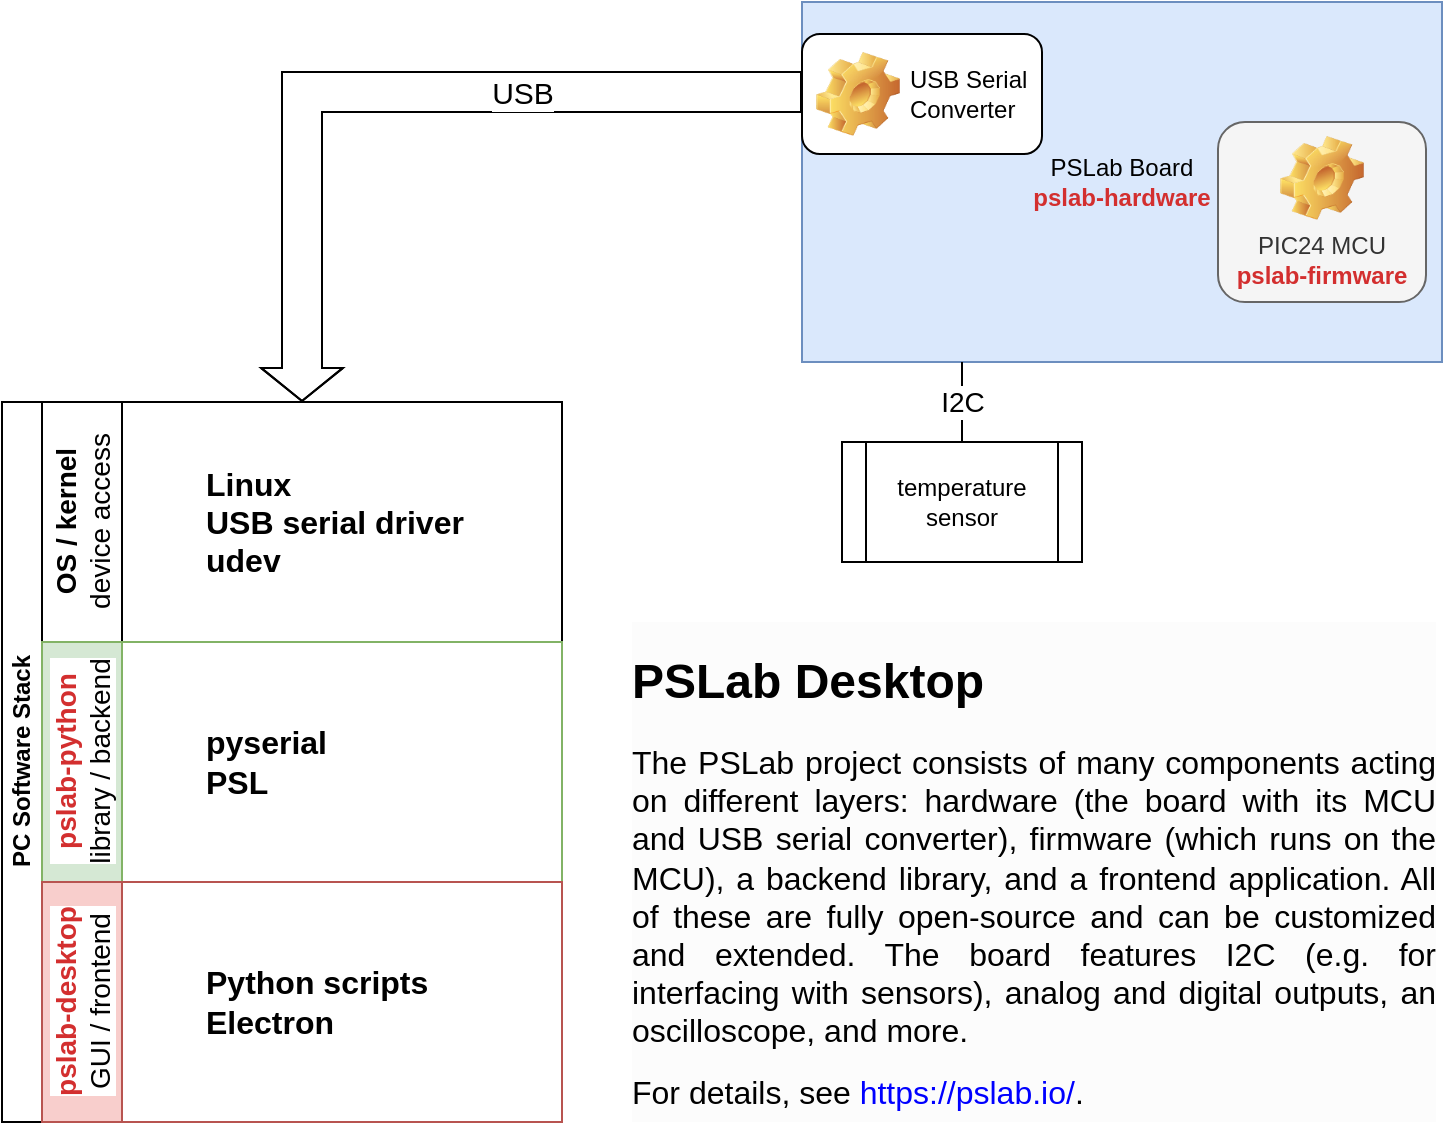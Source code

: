 <mxfile version="13.5.1" type="device"><diagram name="Page-1" id="c7558073-3199-34d8-9f00-42111426c3f3"><mxGraphModel dx="1152" dy="688" grid="1" gridSize="10" guides="1" tooltips="1" connect="1" arrows="1" fold="1" page="1" pageScale="1" pageWidth="760" pageHeight="760" background="#ffffff" math="0" shadow="0"><root><mxCell id="0"/><mxCell id="1" parent="0"/><mxCell id="vgQ-qvqRgSqM61bS1nSY-115" value="" style="group;" vertex="1" connectable="0" parent="1"><mxGeometry x="420" y="100" width="320" height="180" as="geometry"/></mxCell><mxCell id="vgQ-qvqRgSqM61bS1nSY-97" value="PSLab Board&lt;br&gt;&lt;b&gt;&lt;font color=&quot;#d32f2f&quot;&gt;pslab-hardware&lt;/font&gt;&lt;/b&gt;" style="whiteSpace=wrap;html=1;fillColor=#dae8fc;strokeColor=#6c8ebf;" vertex="1" parent="vgQ-qvqRgSqM61bS1nSY-115"><mxGeometry width="320" height="180" as="geometry"/></mxCell><mxCell id="vgQ-qvqRgSqM61bS1nSY-99" value="&lt;span style=&quot;font-weight: normal&quot;&gt;USB Serial Converter&lt;/span&gt;" style="label;whiteSpace=wrap;html=1;image=img/clipart/Gear_128x128.png;" vertex="1" parent="vgQ-qvqRgSqM61bS1nSY-115"><mxGeometry y="16" width="120" height="60" as="geometry"/></mxCell><mxCell id="vgQ-qvqRgSqM61bS1nSY-100" value="&lt;span style=&quot;font-weight: normal&quot;&gt;PIC24 MCU&lt;/span&gt;&lt;br&gt;&lt;font color=&quot;#d32f2f&quot;&gt;pslab-firmware&lt;/font&gt;" style="label;whiteSpace=wrap;html=1;align=center;verticalAlign=bottom;spacingLeft=0;spacingBottom=4;imageAlign=center;imageVerticalAlign=top;image=img/clipart/Gear_128x128.png;fillColor=#f5f5f5;strokeColor=#666666;fontColor=#333333;" vertex="1" parent="vgQ-qvqRgSqM61bS1nSY-115"><mxGeometry x="208" y="60" width="104" height="90" as="geometry"/></mxCell><mxCell id="vgQ-qvqRgSqM61bS1nSY-118" value="&lt;h1&gt;PSLab Desktop&lt;/h1&gt;&lt;p style=&quot;text-align: justify&quot;&gt;&lt;span style=&quot;font-size: 16px&quot;&gt;The PSLab project consists of many components acting on different layers: hardware (the board with its MCU and USB serial converter), firmware (which runs on the MCU), a backend library, and a frontend application. All of these are fully open-source and can be customized and extended. The board features I2C (e.g. for interfacing with sensors), analog and digital outputs, an oscilloscope, and more.&lt;/span&gt;&lt;/p&gt;&lt;p&gt;&lt;span style=&quot;font-size: 16px&quot;&gt;For details, see &lt;font color=&quot;#0000ff&quot;&gt;https://pslab.io/&lt;/font&gt;.&lt;/span&gt;&lt;/p&gt;" style="text;html=1;strokeColor=none;fillColor=none;spacing=5;spacingTop=-20;whiteSpace=wrap;overflow=hidden;labelBackgroundColor=#FCFCFC;" vertex="1" parent="1"><mxGeometry x="330" y="420" width="410" height="240" as="geometry"/></mxCell><mxCell id="vgQ-qvqRgSqM61bS1nSY-117" value="&lt;font style=&quot;font-size: 15px&quot;&gt;USB&lt;/font&gt;" style="edgeStyle=orthogonalEdgeStyle;rounded=0;orthogonalLoop=1;jettySize=auto;html=1;exitX=0;exitY=0.25;exitDx=0;exitDy=0;shape=flexArrow;entryX=0.5;entryY=0;entryDx=0;entryDy=0;width=20;endSize=5.186;fontSize=15;horizontal=1;verticalAlign=middle;labelBorderColor=none;fillColor=#ffffff;" edge="1" parent="1" source="vgQ-qvqRgSqM61bS1nSY-97" target="vgQ-qvqRgSqM61bS1nSY-102"><mxGeometry x="-0.309" relative="1" as="geometry"><mxPoint x="220" y="300" as="targetPoint"/><mxPoint as="offset"/></mxGeometry></mxCell><mxCell id="vgQ-qvqRgSqM61bS1nSY-119" value="temperature sensor" style="shape=process;whiteSpace=wrap;html=1;backgroundOutline=1;" vertex="1" parent="1"><mxGeometry x="440" y="320" width="120" height="60" as="geometry"/></mxCell><mxCell id="vgQ-qvqRgSqM61bS1nSY-120" value="I2C" style="endArrow=none;html=1;entryX=0.25;entryY=1;entryDx=0;entryDy=0;exitX=0.5;exitY=0;exitDx=0;exitDy=0;fontSize=14;" edge="1" parent="1" source="vgQ-qvqRgSqM61bS1nSY-119" target="vgQ-qvqRgSqM61bS1nSY-97"><mxGeometry width="50" height="50" relative="1" as="geometry"><mxPoint x="480" y="340" as="sourcePoint"/><mxPoint x="490" y="290" as="targetPoint"/></mxGeometry></mxCell><mxCell id="vgQ-qvqRgSqM61bS1nSY-101" value="PC Software Stack" style="swimlane;html=1;childLayout=stackLayout;resizeParent=1;resizeParentMax=0;horizontal=0;startSize=20;horizontalStack=0;labelBackgroundColor=#FFFFFF;" vertex="1" parent="1"><mxGeometry x="20" y="300" width="280" height="360" as="geometry"><mxRectangle x="100" y="280" width="30" height="130" as="alternateBounds"/></mxGeometry></mxCell><mxCell id="vgQ-qvqRgSqM61bS1nSY-102" value="&lt;font style=&quot;font-size: 14px&quot;&gt;OS / kernel&lt;br&gt;&lt;span style=&quot;font-weight: normal&quot;&gt;device access&lt;/span&gt;&lt;/font&gt;" style="swimlane;html=1;startSize=40;horizontal=0;labelBackgroundColor=#ffffff;labelBorderColor=none;" vertex="1" parent="vgQ-qvqRgSqM61bS1nSY-101"><mxGeometry x="20" width="260" height="120" as="geometry"/></mxCell><mxCell id="vgQ-qvqRgSqM61bS1nSY-105" value="&lt;b style=&quot;font-size: 16px&quot;&gt;&lt;font style=&quot;font-size: 16px&quot;&gt;Linux&lt;br&gt;USB serial driver&lt;br&gt;&lt;/font&gt;&lt;/b&gt;&lt;div style=&quot;font-size: 16px&quot;&gt;&lt;span&gt;&lt;b&gt;&lt;font style=&quot;font-size: 16px&quot;&gt;udev&lt;/font&gt;&lt;/b&gt;&lt;/span&gt;&lt;/div&gt;" style="text;html=1;align=left;verticalAlign=middle;resizable=0;points=[];autosize=1;labelBackgroundColor=#ffffff;" vertex="1" parent="vgQ-qvqRgSqM61bS1nSY-102"><mxGeometry x="80" y="35" width="140" height="50" as="geometry"/></mxCell><mxCell id="vgQ-qvqRgSqM61bS1nSY-103" value="&lt;font style=&quot;font-size: 14px&quot;&gt;&lt;font color=&quot;#d32f2f&quot; style=&quot;font-size: 14px&quot;&gt;pslab-python&lt;/font&gt;&lt;br&gt;&lt;span style=&quot;font-weight: normal&quot;&gt;library / backend&lt;/span&gt;&lt;/font&gt;" style="swimlane;html=1;startSize=40;horizontal=0;labelBackgroundColor=#FFFFFF;fillColor=#d5e8d4;strokeColor=#82b366;" vertex="1" parent="vgQ-qvqRgSqM61bS1nSY-101"><mxGeometry x="20" y="120" width="260" height="120" as="geometry"/></mxCell><mxCell id="vgQ-qvqRgSqM61bS1nSY-107" value="&lt;font style=&quot;font-size: 16px&quot;&gt;&lt;b&gt;pyserial&lt;br&gt;PSL&lt;/b&gt;&lt;/font&gt;" style="text;html=1;align=left;verticalAlign=middle;resizable=0;points=[];autosize=1;labelBackgroundColor=#ffffff;" vertex="1" parent="vgQ-qvqRgSqM61bS1nSY-103"><mxGeometry x="80" y="40" width="80" height="40" as="geometry"/></mxCell><mxCell id="vgQ-qvqRgSqM61bS1nSY-104" value="&lt;font style=&quot;font-size: 14px&quot;&gt;&lt;font color=&quot;#d32f2f&quot; style=&quot;font-size: 14px&quot;&gt;pslab-desktop&lt;/font&gt;&lt;br&gt;&lt;span style=&quot;font-weight: normal&quot;&gt;GUI / frontend&lt;/span&gt;&lt;/font&gt;" style="swimlane;html=1;startSize=40;horizontal=0;labelBackgroundColor=#ffffff;fillColor=#f8cecc;strokeColor=#b85450;" vertex="1" parent="vgQ-qvqRgSqM61bS1nSY-101"><mxGeometry x="20" y="240" width="260" height="120" as="geometry"/></mxCell><mxCell id="vgQ-qvqRgSqM61bS1nSY-108" value="&lt;b style=&quot;font-size: 16px&quot;&gt;&lt;span style=&quot;font-size: 16px&quot;&gt;Python scripts&lt;br&gt;&lt;/span&gt;Electron&lt;/b&gt;" style="text;html=1;align=left;verticalAlign=middle;resizable=0;points=[];autosize=1;labelBackgroundColor=#ffffff;" vertex="1" parent="vgQ-qvqRgSqM61bS1nSY-104"><mxGeometry x="80" y="40" width="130" height="40" as="geometry"/></mxCell></root></mxGraphModel></diagram></mxfile>